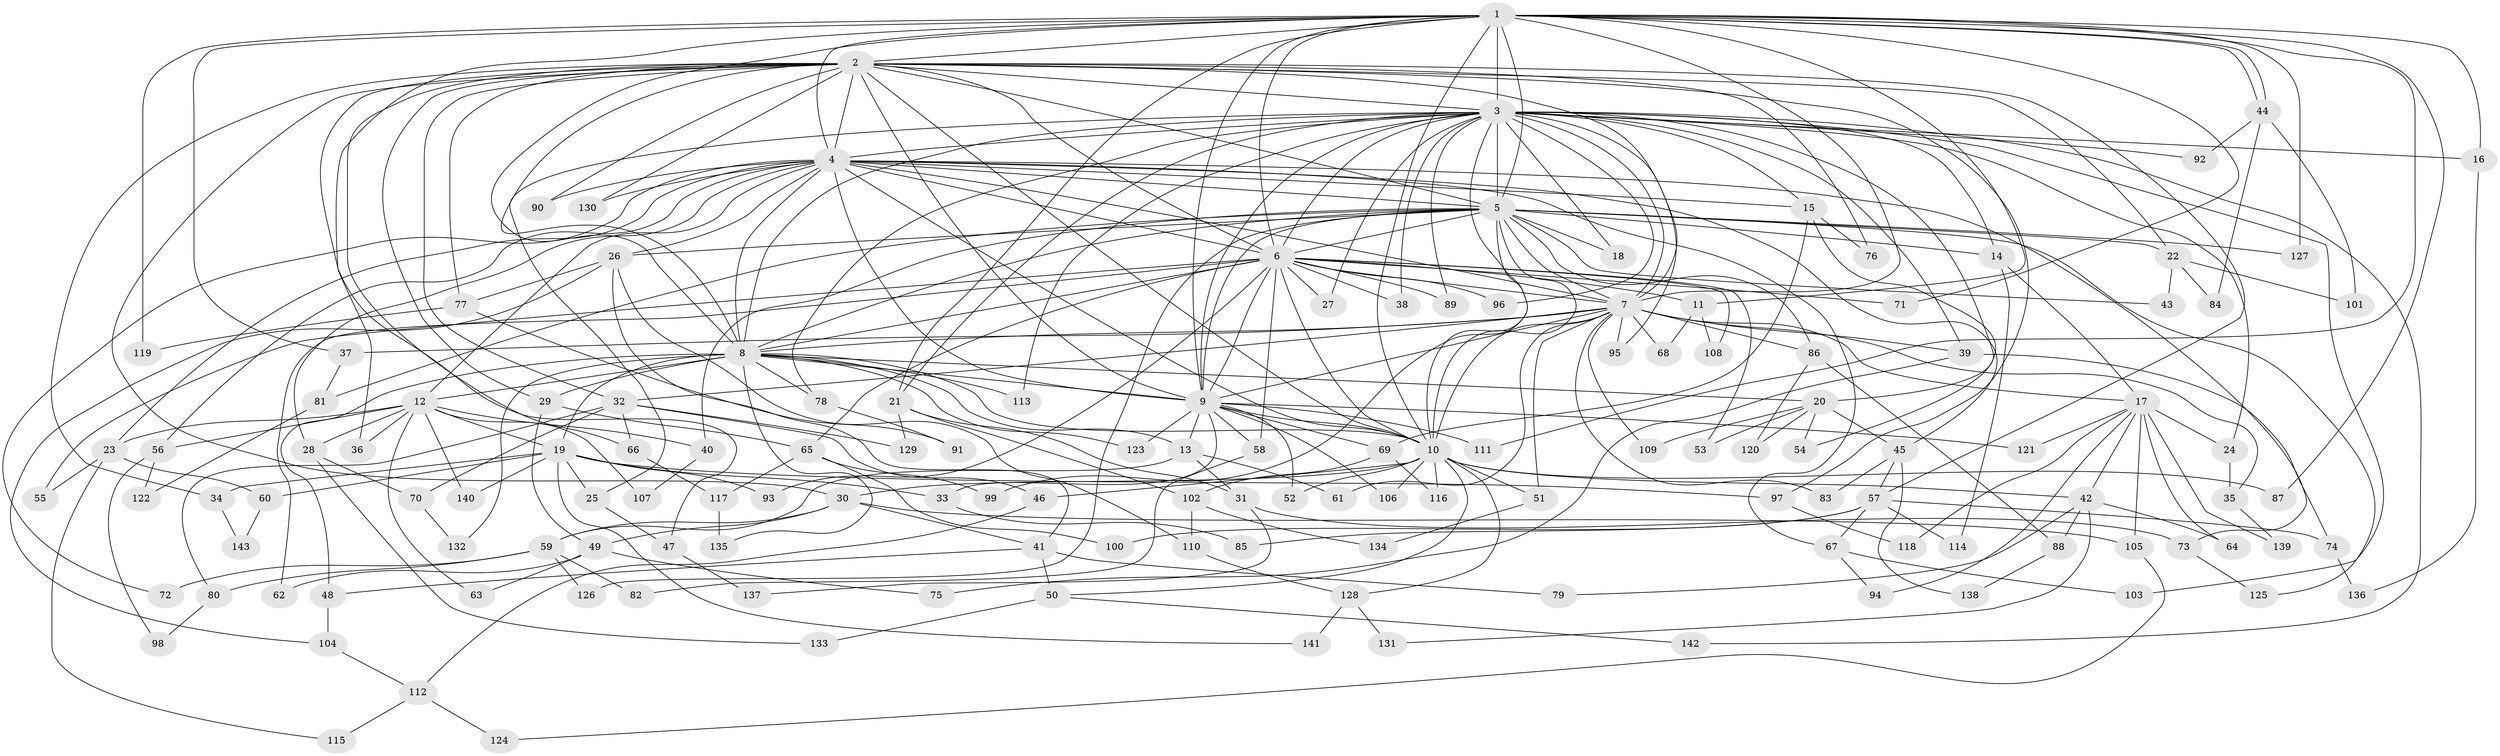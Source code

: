 // coarse degree distribution, {19: 0.02857142857142857, 22: 0.009523809523809525, 29: 0.009523809523809525, 21: 0.01904761904761905, 20: 0.01904761904761905, 18: 0.009523809523809525, 10: 0.009523809523809525, 5: 0.08571428571428572, 4: 0.14285714285714285, 3: 0.1523809523809524, 9: 0.01904761904761905, 2: 0.4095238095238095, 7: 0.047619047619047616, 6: 0.01904761904761905, 1: 0.01904761904761905}
// Generated by graph-tools (version 1.1) at 2025/41/03/06/25 10:41:33]
// undirected, 143 vertices, 311 edges
graph export_dot {
graph [start="1"]
  node [color=gray90,style=filled];
  1;
  2;
  3;
  4;
  5;
  6;
  7;
  8;
  9;
  10;
  11;
  12;
  13;
  14;
  15;
  16;
  17;
  18;
  19;
  20;
  21;
  22;
  23;
  24;
  25;
  26;
  27;
  28;
  29;
  30;
  31;
  32;
  33;
  34;
  35;
  36;
  37;
  38;
  39;
  40;
  41;
  42;
  43;
  44;
  45;
  46;
  47;
  48;
  49;
  50;
  51;
  52;
  53;
  54;
  55;
  56;
  57;
  58;
  59;
  60;
  61;
  62;
  63;
  64;
  65;
  66;
  67;
  68;
  69;
  70;
  71;
  72;
  73;
  74;
  75;
  76;
  77;
  78;
  79;
  80;
  81;
  82;
  83;
  84;
  85;
  86;
  87;
  88;
  89;
  90;
  91;
  92;
  93;
  94;
  95;
  96;
  97;
  98;
  99;
  100;
  101;
  102;
  103;
  104;
  105;
  106;
  107;
  108;
  109;
  110;
  111;
  112;
  113;
  114;
  115;
  116;
  117;
  118;
  119;
  120;
  121;
  122;
  123;
  124;
  125;
  126;
  127;
  128;
  129;
  130;
  131;
  132;
  133;
  134;
  135;
  136;
  137;
  138;
  139;
  140;
  141;
  142;
  143;
  1 -- 2;
  1 -- 3;
  1 -- 4;
  1 -- 5;
  1 -- 6;
  1 -- 7;
  1 -- 8;
  1 -- 9;
  1 -- 10;
  1 -- 11;
  1 -- 16;
  1 -- 21;
  1 -- 37;
  1 -- 44;
  1 -- 44;
  1 -- 47;
  1 -- 71;
  1 -- 87;
  1 -- 111;
  1 -- 119;
  1 -- 127;
  2 -- 3;
  2 -- 4;
  2 -- 5;
  2 -- 6;
  2 -- 7;
  2 -- 8;
  2 -- 9;
  2 -- 10;
  2 -- 22;
  2 -- 29;
  2 -- 30;
  2 -- 32;
  2 -- 34;
  2 -- 36;
  2 -- 57;
  2 -- 66;
  2 -- 76;
  2 -- 77;
  2 -- 90;
  2 -- 97;
  2 -- 130;
  3 -- 4;
  3 -- 5;
  3 -- 6;
  3 -- 7;
  3 -- 8;
  3 -- 9;
  3 -- 10;
  3 -- 14;
  3 -- 15;
  3 -- 16;
  3 -- 18;
  3 -- 20;
  3 -- 21;
  3 -- 24;
  3 -- 25;
  3 -- 27;
  3 -- 38;
  3 -- 39;
  3 -- 78;
  3 -- 89;
  3 -- 92;
  3 -- 95;
  3 -- 96;
  3 -- 103;
  3 -- 113;
  3 -- 142;
  4 -- 5;
  4 -- 6;
  4 -- 7;
  4 -- 8;
  4 -- 9;
  4 -- 10;
  4 -- 12;
  4 -- 15;
  4 -- 23;
  4 -- 26;
  4 -- 28;
  4 -- 45;
  4 -- 56;
  4 -- 67;
  4 -- 72;
  4 -- 73;
  4 -- 90;
  4 -- 130;
  5 -- 6;
  5 -- 7;
  5 -- 8;
  5 -- 9;
  5 -- 10;
  5 -- 14;
  5 -- 18;
  5 -- 22;
  5 -- 26;
  5 -- 40;
  5 -- 43;
  5 -- 81;
  5 -- 86;
  5 -- 99;
  5 -- 125;
  5 -- 126;
  5 -- 127;
  6 -- 7;
  6 -- 8;
  6 -- 9;
  6 -- 10;
  6 -- 11;
  6 -- 27;
  6 -- 38;
  6 -- 53;
  6 -- 55;
  6 -- 58;
  6 -- 62;
  6 -- 65;
  6 -- 71;
  6 -- 89;
  6 -- 93;
  6 -- 96;
  6 -- 108;
  7 -- 8;
  7 -- 9;
  7 -- 10;
  7 -- 17;
  7 -- 32;
  7 -- 35;
  7 -- 37;
  7 -- 39;
  7 -- 51;
  7 -- 61;
  7 -- 68;
  7 -- 83;
  7 -- 86;
  7 -- 95;
  7 -- 109;
  8 -- 9;
  8 -- 10;
  8 -- 12;
  8 -- 13;
  8 -- 19;
  8 -- 20;
  8 -- 29;
  8 -- 48;
  8 -- 78;
  8 -- 113;
  8 -- 123;
  8 -- 132;
  8 -- 135;
  9 -- 10;
  9 -- 13;
  9 -- 33;
  9 -- 52;
  9 -- 58;
  9 -- 69;
  9 -- 106;
  9 -- 111;
  9 -- 121;
  9 -- 123;
  10 -- 30;
  10 -- 42;
  10 -- 46;
  10 -- 50;
  10 -- 51;
  10 -- 52;
  10 -- 87;
  10 -- 106;
  10 -- 116;
  10 -- 128;
  11 -- 68;
  11 -- 108;
  12 -- 19;
  12 -- 23;
  12 -- 28;
  12 -- 36;
  12 -- 40;
  12 -- 56;
  12 -- 63;
  12 -- 107;
  12 -- 140;
  13 -- 31;
  13 -- 59;
  13 -- 61;
  14 -- 17;
  14 -- 114;
  15 -- 54;
  15 -- 69;
  15 -- 76;
  16 -- 136;
  17 -- 24;
  17 -- 42;
  17 -- 64;
  17 -- 94;
  17 -- 105;
  17 -- 118;
  17 -- 121;
  17 -- 139;
  19 -- 25;
  19 -- 33;
  19 -- 34;
  19 -- 60;
  19 -- 93;
  19 -- 97;
  19 -- 140;
  19 -- 141;
  20 -- 45;
  20 -- 53;
  20 -- 54;
  20 -- 109;
  20 -- 120;
  21 -- 31;
  21 -- 102;
  21 -- 129;
  22 -- 43;
  22 -- 84;
  22 -- 101;
  23 -- 55;
  23 -- 60;
  23 -- 115;
  24 -- 35;
  25 -- 47;
  26 -- 41;
  26 -- 77;
  26 -- 104;
  26 -- 110;
  28 -- 70;
  28 -- 133;
  29 -- 49;
  29 -- 65;
  30 -- 41;
  30 -- 49;
  30 -- 59;
  30 -- 105;
  31 -- 73;
  31 -- 137;
  32 -- 46;
  32 -- 66;
  32 -- 70;
  32 -- 80;
  32 -- 129;
  33 -- 85;
  34 -- 143;
  35 -- 139;
  37 -- 81;
  39 -- 74;
  39 -- 75;
  40 -- 107;
  41 -- 48;
  41 -- 50;
  41 -- 79;
  42 -- 64;
  42 -- 79;
  42 -- 88;
  42 -- 131;
  44 -- 84;
  44 -- 92;
  44 -- 101;
  45 -- 57;
  45 -- 83;
  45 -- 138;
  46 -- 112;
  47 -- 137;
  48 -- 104;
  49 -- 62;
  49 -- 63;
  49 -- 75;
  50 -- 133;
  50 -- 142;
  51 -- 134;
  56 -- 98;
  56 -- 122;
  57 -- 67;
  57 -- 74;
  57 -- 85;
  57 -- 100;
  57 -- 114;
  58 -- 82;
  59 -- 72;
  59 -- 80;
  59 -- 82;
  59 -- 126;
  60 -- 143;
  65 -- 99;
  65 -- 100;
  65 -- 117;
  66 -- 117;
  67 -- 94;
  67 -- 103;
  69 -- 102;
  69 -- 116;
  70 -- 132;
  73 -- 125;
  74 -- 136;
  77 -- 91;
  77 -- 119;
  78 -- 91;
  80 -- 98;
  81 -- 122;
  86 -- 88;
  86 -- 120;
  88 -- 138;
  97 -- 118;
  102 -- 110;
  102 -- 134;
  104 -- 112;
  105 -- 124;
  110 -- 128;
  112 -- 115;
  112 -- 124;
  117 -- 135;
  128 -- 131;
  128 -- 141;
}
